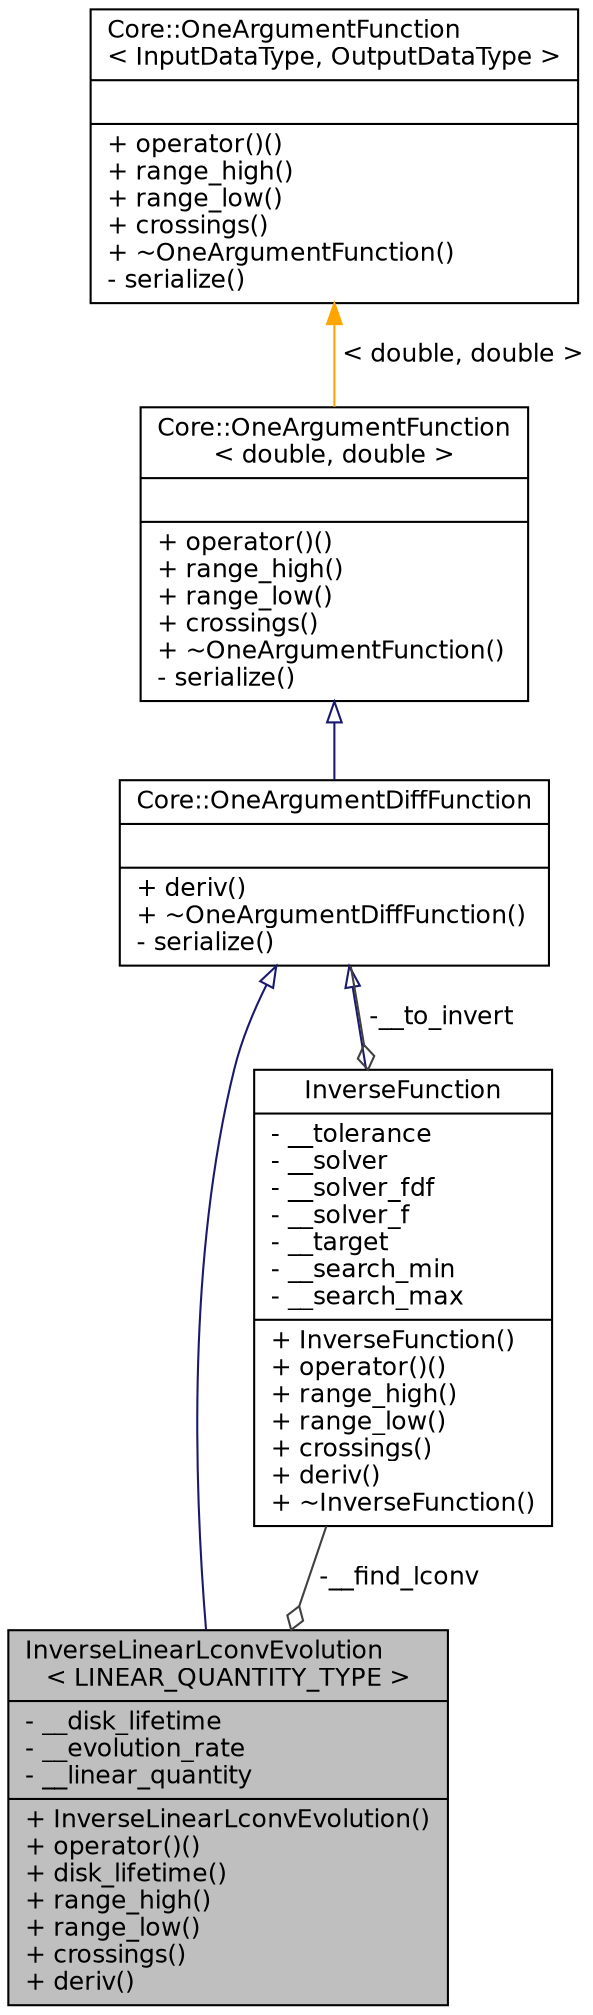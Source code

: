 digraph "InverseLinearLconvEvolution&lt; LINEAR_QUANTITY_TYPE &gt;"
{
 // INTERACTIVE_SVG=YES
  edge [fontname="Helvetica",fontsize="12",labelfontname="Helvetica",labelfontsize="12"];
  node [fontname="Helvetica",fontsize="12",shape=record];
  Node4 [label="{InverseLinearLconvEvolution\l\< LINEAR_QUANTITY_TYPE \>\n|- __disk_lifetime\l- __evolution_rate\l- __linear_quantity\l|+ InverseLinearLconvEvolution()\l+ operator()()\l+ disk_lifetime()\l+ range_high()\l+ range_low()\l+ crossings()\l+ deriv()\l}",height=0.2,width=0.4,color="black", fillcolor="grey75", style="filled", fontcolor="black"];
  Node5 -> Node4 [dir="back",color="midnightblue",fontsize="12",style="solid",arrowtail="onormal",fontname="Helvetica"];
  Node5 [label="{Core::OneArgumentDiffFunction\n||+ deriv()\l+ ~OneArgumentDiffFunction()\l- serialize()\l}",height=0.2,width=0.4,color="black", fillcolor="white", style="filled",URL="$classCore_1_1OneArgumentDiffFunction.html",tooltip="A class representing a once differentiable function of a single argument. "];
  Node6 -> Node5 [dir="back",color="midnightblue",fontsize="12",style="solid",arrowtail="onormal",fontname="Helvetica"];
  Node6 [label="{Core::OneArgumentFunction\l\< double, double \>\n||+ operator()()\l+ range_high()\l+ range_low()\l+ crossings()\l+ ~OneArgumentFunction()\l- serialize()\l}",height=0.2,width=0.4,color="black", fillcolor="white", style="filled",URL="$classCore_1_1OneArgumentFunction.html"];
  Node7 -> Node6 [dir="back",color="orange",fontsize="12",style="solid",label=" \< double, double \>" ,fontname="Helvetica"];
  Node7 [label="{Core::OneArgumentFunction\l\< InputDataType, OutputDataType \>\n||+ operator()()\l+ range_high()\l+ range_low()\l+ crossings()\l+ ~OneArgumentFunction()\l- serialize()\l}",height=0.2,width=0.4,color="black", fillcolor="white", style="filled",URL="$classCore_1_1OneArgumentFunction.html",tooltip="The base class for functions which take a single argument and return a single value. "];
  Node8 -> Node4 [color="grey25",fontsize="12",style="solid",label=" -__find_lconv" ,arrowhead="odiamond",fontname="Helvetica"];
  Node8 [label="{InverseFunction\n|- __tolerance\l- __solver\l- __solver_fdf\l- __solver_f\l- __target\l- __search_min\l- __search_max\l|+ InverseFunction()\l+ operator()()\l+ range_high()\l+ range_low()\l+ crossings()\l+ deriv()\l+ ~InverseFunction()\l}",height=0.2,width=0.4,color="black", fillcolor="white", style="filled",URL="$classInverseFunction.html",tooltip="The invrse of an existing function. "];
  Node5 -> Node8 [dir="back",color="midnightblue",fontsize="12",style="solid",arrowtail="onormal",fontname="Helvetica"];
  Node5 -> Node8 [color="grey25",fontsize="12",style="solid",label=" -__to_invert" ,arrowhead="odiamond",fontname="Helvetica"];
}
